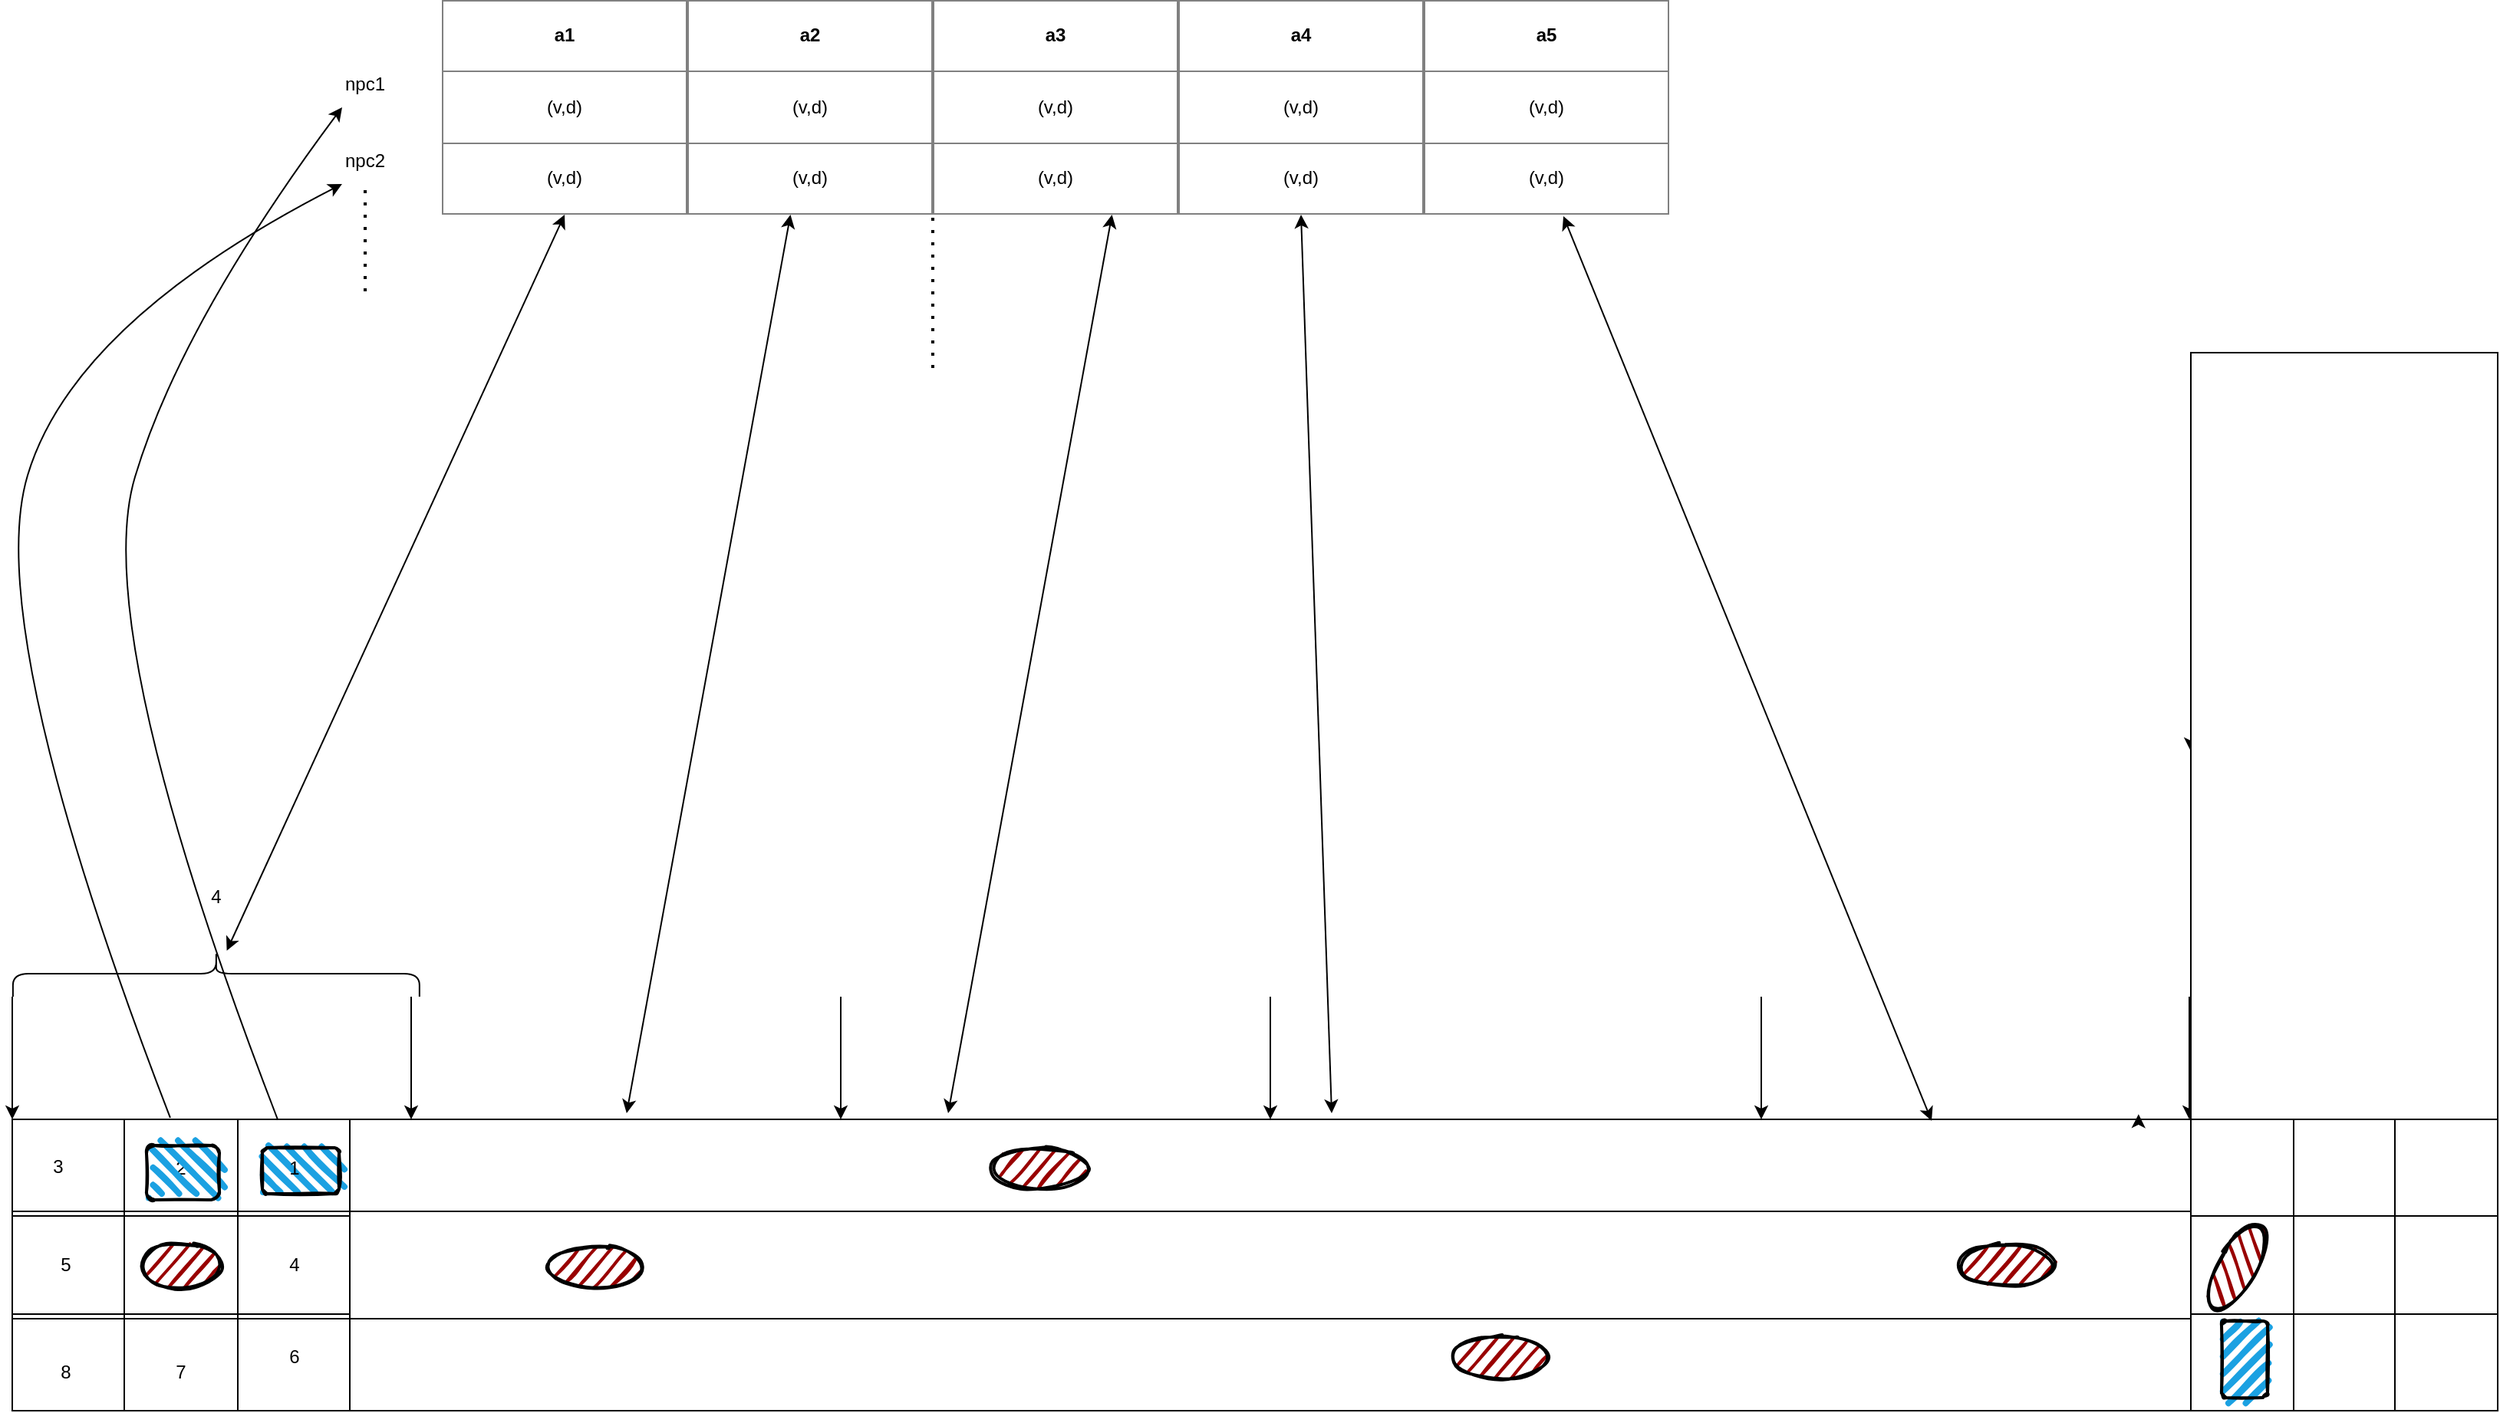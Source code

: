 <mxfile version="20.1.1" type="github">
  <diagram id="dOq2iKTdfz3kDRcgQmI2" name="Page-1">
    <mxGraphModel dx="2845" dy="1133" grid="1" gridSize="10" guides="1" tooltips="1" connect="1" arrows="1" fold="1" page="1" pageScale="1" pageWidth="850" pageHeight="1100" math="0" shadow="0">
      <root>
        <mxCell id="0" />
        <mxCell id="1" parent="0" />
        <mxCell id="9LAQy8hBT_E5rGK8-dmj-1" value="" style="rounded=0;whiteSpace=wrap;html=1;" vertex="1" parent="1">
          <mxGeometry x="-580" y="890" width="1420" height="190" as="geometry" />
        </mxCell>
        <mxCell id="9LAQy8hBT_E5rGK8-dmj-3" value="" style="endArrow=none;html=1;rounded=0;exitX=0;exitY=0.25;exitDx=0;exitDy=0;entryX=1;entryY=0.25;entryDx=0;entryDy=0;" edge="1" parent="1">
          <mxGeometry width="50" height="50" relative="1" as="geometry">
            <mxPoint x="-580" y="1020" as="sourcePoint" />
            <mxPoint x="850" y="1020" as="targetPoint" />
          </mxGeometry>
        </mxCell>
        <mxCell id="9LAQy8hBT_E5rGK8-dmj-6" value="" style="shape=table;html=1;whiteSpace=wrap;startSize=0;container=1;collapsible=0;childLayout=tableLayout;" vertex="1" parent="1">
          <mxGeometry x="-580" y="890" width="220" height="190" as="geometry" />
        </mxCell>
        <mxCell id="9LAQy8hBT_E5rGK8-dmj-7" value="" style="shape=tableRow;horizontal=0;startSize=0;swimlaneHead=0;swimlaneBody=0;top=0;left=0;bottom=0;right=0;collapsible=0;dropTarget=0;fillColor=none;points=[[0,0.5],[1,0.5]];portConstraint=eastwest;" vertex="1" parent="9LAQy8hBT_E5rGK8-dmj-6">
          <mxGeometry width="220" height="63" as="geometry" />
        </mxCell>
        <mxCell id="9LAQy8hBT_E5rGK8-dmj-8" value="" style="shape=partialRectangle;html=1;whiteSpace=wrap;connectable=0;fillColor=none;top=0;left=0;bottom=0;right=0;overflow=hidden;" vertex="1" parent="9LAQy8hBT_E5rGK8-dmj-7">
          <mxGeometry width="73" height="63" as="geometry">
            <mxRectangle width="73" height="63" as="alternateBounds" />
          </mxGeometry>
        </mxCell>
        <mxCell id="9LAQy8hBT_E5rGK8-dmj-9" value="2" style="shape=partialRectangle;html=1;whiteSpace=wrap;connectable=0;fillColor=none;top=0;left=0;bottom=0;right=0;overflow=hidden;" vertex="1" parent="9LAQy8hBT_E5rGK8-dmj-7">
          <mxGeometry x="73" width="74" height="63" as="geometry">
            <mxRectangle width="74" height="63" as="alternateBounds" />
          </mxGeometry>
        </mxCell>
        <mxCell id="9LAQy8hBT_E5rGK8-dmj-10" value="" style="shape=partialRectangle;html=1;whiteSpace=wrap;connectable=0;fillColor=none;top=0;left=0;bottom=0;right=0;overflow=hidden;" vertex="1" parent="9LAQy8hBT_E5rGK8-dmj-7">
          <mxGeometry x="147" width="73" height="63" as="geometry">
            <mxRectangle width="73" height="63" as="alternateBounds" />
          </mxGeometry>
        </mxCell>
        <mxCell id="9LAQy8hBT_E5rGK8-dmj-11" value="" style="shape=tableRow;horizontal=0;startSize=0;swimlaneHead=0;swimlaneBody=0;top=0;left=0;bottom=0;right=0;collapsible=0;dropTarget=0;fillColor=none;points=[[0,0.5],[1,0.5]];portConstraint=eastwest;" vertex="1" parent="9LAQy8hBT_E5rGK8-dmj-6">
          <mxGeometry y="63" width="220" height="64" as="geometry" />
        </mxCell>
        <mxCell id="9LAQy8hBT_E5rGK8-dmj-12" value="" style="shape=partialRectangle;html=1;whiteSpace=wrap;connectable=0;fillColor=none;top=0;left=0;bottom=0;right=0;overflow=hidden;" vertex="1" parent="9LAQy8hBT_E5rGK8-dmj-11">
          <mxGeometry width="73" height="64" as="geometry">
            <mxRectangle width="73" height="64" as="alternateBounds" />
          </mxGeometry>
        </mxCell>
        <mxCell id="9LAQy8hBT_E5rGK8-dmj-13" value="" style="shape=partialRectangle;html=1;whiteSpace=wrap;connectable=0;fillColor=none;top=0;left=0;bottom=0;right=0;overflow=hidden;" vertex="1" parent="9LAQy8hBT_E5rGK8-dmj-11">
          <mxGeometry x="73" width="74" height="64" as="geometry">
            <mxRectangle width="74" height="64" as="alternateBounds" />
          </mxGeometry>
        </mxCell>
        <mxCell id="9LAQy8hBT_E5rGK8-dmj-14" value="" style="shape=partialRectangle;html=1;whiteSpace=wrap;connectable=0;fillColor=none;top=0;left=0;bottom=0;right=0;overflow=hidden;" vertex="1" parent="9LAQy8hBT_E5rGK8-dmj-11">
          <mxGeometry x="147" width="73" height="64" as="geometry">
            <mxRectangle width="73" height="64" as="alternateBounds" />
          </mxGeometry>
        </mxCell>
        <mxCell id="9LAQy8hBT_E5rGK8-dmj-15" value="" style="shape=tableRow;horizontal=0;startSize=0;swimlaneHead=0;swimlaneBody=0;top=0;left=0;bottom=0;right=0;collapsible=0;dropTarget=0;fillColor=none;points=[[0,0.5],[1,0.5]];portConstraint=eastwest;" vertex="1" parent="9LAQy8hBT_E5rGK8-dmj-6">
          <mxGeometry y="127" width="220" height="63" as="geometry" />
        </mxCell>
        <mxCell id="9LAQy8hBT_E5rGK8-dmj-16" value="" style="shape=partialRectangle;html=1;whiteSpace=wrap;connectable=0;fillColor=none;top=0;left=0;bottom=0;right=0;overflow=hidden;" vertex="1" parent="9LAQy8hBT_E5rGK8-dmj-15">
          <mxGeometry width="73" height="63" as="geometry">
            <mxRectangle width="73" height="63" as="alternateBounds" />
          </mxGeometry>
        </mxCell>
        <mxCell id="9LAQy8hBT_E5rGK8-dmj-17" value="" style="shape=partialRectangle;html=1;whiteSpace=wrap;connectable=0;fillColor=none;top=0;left=0;bottom=0;right=0;overflow=hidden;" vertex="1" parent="9LAQy8hBT_E5rGK8-dmj-15">
          <mxGeometry x="73" width="74" height="63" as="geometry">
            <mxRectangle width="74" height="63" as="alternateBounds" />
          </mxGeometry>
        </mxCell>
        <mxCell id="9LAQy8hBT_E5rGK8-dmj-18" value="" style="shape=partialRectangle;html=1;whiteSpace=wrap;connectable=0;fillColor=none;top=0;left=0;bottom=0;right=0;overflow=hidden;pointerEvents=1;" vertex="1" parent="9LAQy8hBT_E5rGK8-dmj-15">
          <mxGeometry x="147" width="73" height="63" as="geometry">
            <mxRectangle width="73" height="63" as="alternateBounds" />
          </mxGeometry>
        </mxCell>
        <mxCell id="9LAQy8hBT_E5rGK8-dmj-19" style="edgeStyle=orthogonalEdgeStyle;rounded=0;orthogonalLoop=1;jettySize=auto;html=1;exitX=1;exitY=0;exitDx=0;exitDy=0;entryX=0.976;entryY=-0.018;entryDx=0;entryDy=0;entryPerimeter=0;" edge="1" parent="1" source="9LAQy8hBT_E5rGK8-dmj-1" target="9LAQy8hBT_E5rGK8-dmj-1">
          <mxGeometry relative="1" as="geometry" />
        </mxCell>
        <mxCell id="9LAQy8hBT_E5rGK8-dmj-20" value="" style="endArrow=none;html=1;rounded=0;exitX=0;exitY=0.25;exitDx=0;exitDy=0;entryX=1;entryY=0.25;entryDx=0;entryDy=0;" edge="1" parent="1">
          <mxGeometry width="50" height="50" relative="1" as="geometry">
            <mxPoint x="-580" y="1020" as="sourcePoint" />
            <mxPoint x="850" y="1020" as="targetPoint" />
          </mxGeometry>
        </mxCell>
        <mxCell id="9LAQy8hBT_E5rGK8-dmj-21" value="" style="endArrow=none;html=1;rounded=0;exitX=0;exitY=0.25;exitDx=0;exitDy=0;entryX=1;entryY=0.25;entryDx=0;entryDy=0;" edge="1" parent="1">
          <mxGeometry width="50" height="50" relative="1" as="geometry">
            <mxPoint x="-580" y="950" as="sourcePoint" />
            <mxPoint x="850" y="950" as="targetPoint" />
          </mxGeometry>
        </mxCell>
        <mxCell id="9LAQy8hBT_E5rGK8-dmj-22" value="" style="ellipse;whiteSpace=wrap;html=1;strokeWidth=2;fillWeight=2;hachureGap=8;fillColor=#990000;fillStyle=dots;sketch=1;" vertex="1" parent="1">
          <mxGeometry x="-495" y="970" width="50" height="30" as="geometry" />
        </mxCell>
        <mxCell id="9LAQy8hBT_E5rGK8-dmj-23" value="" style="rounded=1;whiteSpace=wrap;html=1;strokeWidth=2;fillWeight=4;hachureGap=8;hachureAngle=45;fillColor=#1ba1e2;sketch=1;arcSize=10;" vertex="1" parent="1">
          <mxGeometry x="-417" y="908.5" width="50" height="30" as="geometry" />
        </mxCell>
        <mxCell id="9LAQy8hBT_E5rGK8-dmj-24" value="1" style="text;html=1;strokeColor=none;fillColor=none;align=center;verticalAlign=middle;whiteSpace=wrap;rounded=0;" vertex="1" parent="1">
          <mxGeometry x="-426" y="907" width="60" height="30" as="geometry" />
        </mxCell>
        <mxCell id="9LAQy8hBT_E5rGK8-dmj-25" value="3" style="text;html=1;strokeColor=none;fillColor=none;align=center;verticalAlign=middle;whiteSpace=wrap;rounded=0;" vertex="1" parent="1">
          <mxGeometry x="-580" y="905.5" width="60" height="30" as="geometry" />
        </mxCell>
        <mxCell id="9LAQy8hBT_E5rGK8-dmj-26" value="4" style="text;html=1;strokeColor=none;fillColor=none;align=center;verticalAlign=middle;whiteSpace=wrap;rounded=0;" vertex="1" parent="1">
          <mxGeometry x="-426" y="970" width="60" height="30" as="geometry" />
        </mxCell>
        <mxCell id="9LAQy8hBT_E5rGK8-dmj-27" value="6" style="text;html=1;strokeColor=none;fillColor=none;align=center;verticalAlign=middle;whiteSpace=wrap;rounded=0;" vertex="1" parent="1">
          <mxGeometry x="-426" y="1030" width="60" height="30" as="geometry" />
        </mxCell>
        <mxCell id="9LAQy8hBT_E5rGK8-dmj-28" value="5" style="text;html=1;strokeColor=none;fillColor=none;align=center;verticalAlign=middle;whiteSpace=wrap;rounded=0;" vertex="1" parent="1">
          <mxGeometry x="-575" y="970" width="60" height="30" as="geometry" />
        </mxCell>
        <mxCell id="9LAQy8hBT_E5rGK8-dmj-29" value="7" style="text;html=1;strokeColor=none;fillColor=none;align=center;verticalAlign=middle;whiteSpace=wrap;rounded=0;" vertex="1" parent="1">
          <mxGeometry x="-500" y="1040" width="60" height="30" as="geometry" />
        </mxCell>
        <mxCell id="9LAQy8hBT_E5rGK8-dmj-30" value="8" style="text;html=1;strokeColor=none;fillColor=none;align=center;verticalAlign=middle;whiteSpace=wrap;rounded=0;" vertex="1" parent="1">
          <mxGeometry x="-575" y="1040" width="60" height="30" as="geometry" />
        </mxCell>
        <mxCell id="9LAQy8hBT_E5rGK8-dmj-31" value="" style="endArrow=classic;html=1;rounded=0;" edge="1" parent="1">
          <mxGeometry width="50" height="50" relative="1" as="geometry">
            <mxPoint x="-580" y="810" as="sourcePoint" />
            <mxPoint x="-580" y="890" as="targetPoint" />
          </mxGeometry>
        </mxCell>
        <mxCell id="9LAQy8hBT_E5rGK8-dmj-32" value="" style="endArrow=classic;html=1;rounded=0;" edge="1" parent="1">
          <mxGeometry width="50" height="50" relative="1" as="geometry">
            <mxPoint x="-320" y="810" as="sourcePoint" />
            <mxPoint x="-320" y="890" as="targetPoint" />
          </mxGeometry>
        </mxCell>
        <mxCell id="9LAQy8hBT_E5rGK8-dmj-33" value="" style="endArrow=classic;html=1;rounded=0;" edge="1" parent="1">
          <mxGeometry width="50" height="50" relative="1" as="geometry">
            <mxPoint x="-40" y="810" as="sourcePoint" />
            <mxPoint x="-40" y="890" as="targetPoint" />
          </mxGeometry>
        </mxCell>
        <mxCell id="9LAQy8hBT_E5rGK8-dmj-34" value="" style="endArrow=classic;html=1;rounded=0;" edge="1" parent="1">
          <mxGeometry width="50" height="50" relative="1" as="geometry">
            <mxPoint x="560" y="810" as="sourcePoint" />
            <mxPoint x="560" y="890" as="targetPoint" />
          </mxGeometry>
        </mxCell>
        <mxCell id="9LAQy8hBT_E5rGK8-dmj-35" value="" style="endArrow=classic;html=1;rounded=0;" edge="1" parent="1">
          <mxGeometry width="50" height="50" relative="1" as="geometry">
            <mxPoint x="839" y="810" as="sourcePoint" />
            <mxPoint x="839" y="890" as="targetPoint" />
          </mxGeometry>
        </mxCell>
        <mxCell id="9LAQy8hBT_E5rGK8-dmj-36" value="" style="endArrow=classic;html=1;rounded=0;" edge="1" parent="1">
          <mxGeometry width="50" height="50" relative="1" as="geometry">
            <mxPoint x="840" y="570" as="sourcePoint" />
            <mxPoint x="840" y="650" as="targetPoint" />
          </mxGeometry>
        </mxCell>
        <mxCell id="9LAQy8hBT_E5rGK8-dmj-37" value="" style="endArrow=classic;html=1;rounded=0;" edge="1" parent="1">
          <mxGeometry width="50" height="50" relative="1" as="geometry">
            <mxPoint x="240" y="810" as="sourcePoint" />
            <mxPoint x="240" y="890" as="targetPoint" />
          </mxGeometry>
        </mxCell>
        <mxCell id="9LAQy8hBT_E5rGK8-dmj-38" value="" style="shape=curlyBracket;whiteSpace=wrap;html=1;rounded=1;flipH=1;rotation=-90;" vertex="1" parent="1">
          <mxGeometry x="-462.07" y="662.53" width="30" height="264.98" as="geometry" />
        </mxCell>
        <mxCell id="9LAQy8hBT_E5rGK8-dmj-39" value="4" style="text;html=1;strokeColor=none;fillColor=none;align=center;verticalAlign=middle;whiteSpace=wrap;rounded=0;" vertex="1" parent="1">
          <mxGeometry x="-477" y="730" width="60" height="30" as="geometry" />
        </mxCell>
        <mxCell id="9LAQy8hBT_E5rGK8-dmj-40" value="" style="ellipse;whiteSpace=wrap;html=1;strokeWidth=2;fillWeight=2;hachureGap=8;fillColor=#990000;fillStyle=dots;sketch=1;" vertex="1" parent="1">
          <mxGeometry x="-230" y="973" width="60" height="27" as="geometry" />
        </mxCell>
        <mxCell id="9LAQy8hBT_E5rGK8-dmj-41" value="" style="ellipse;whiteSpace=wrap;html=1;strokeWidth=2;fillWeight=2;hachureGap=8;fillColor=#990000;fillStyle=dots;sketch=1;" vertex="1" parent="1">
          <mxGeometry x="60" y="908.5" width="60" height="27" as="geometry" />
        </mxCell>
        <mxCell id="9LAQy8hBT_E5rGK8-dmj-42" value="" style="ellipse;whiteSpace=wrap;html=1;strokeWidth=2;fillWeight=2;hachureGap=8;fillColor=#990000;fillStyle=dots;sketch=1;" vertex="1" parent="1">
          <mxGeometry x="360" y="1031.5" width="60" height="27" as="geometry" />
        </mxCell>
        <mxCell id="9LAQy8hBT_E5rGK8-dmj-43" value="" style="ellipse;whiteSpace=wrap;html=1;strokeWidth=2;fillWeight=2;hachureGap=8;fillColor=#990000;fillStyle=dots;sketch=1;" vertex="1" parent="1">
          <mxGeometry x="690" y="971.5" width="60" height="27" as="geometry" />
        </mxCell>
        <mxCell id="9LAQy8hBT_E5rGK8-dmj-44" value="" style="shape=table;html=1;whiteSpace=wrap;startSize=0;container=1;collapsible=0;childLayout=tableLayout;" vertex="1" parent="1">
          <mxGeometry x="840" y="890" width="200" height="190" as="geometry" />
        </mxCell>
        <mxCell id="9LAQy8hBT_E5rGK8-dmj-45" value="" style="shape=tableRow;horizontal=0;startSize=0;swimlaneHead=0;swimlaneBody=0;top=0;left=0;bottom=0;right=0;collapsible=0;dropTarget=0;fillColor=none;points=[[0,0.5],[1,0.5]];portConstraint=eastwest;" vertex="1" parent="9LAQy8hBT_E5rGK8-dmj-44">
          <mxGeometry width="200" height="63" as="geometry" />
        </mxCell>
        <mxCell id="9LAQy8hBT_E5rGK8-dmj-46" value="" style="shape=partialRectangle;html=1;whiteSpace=wrap;connectable=0;fillColor=none;top=0;left=0;bottom=0;right=0;overflow=hidden;" vertex="1" parent="9LAQy8hBT_E5rGK8-dmj-45">
          <mxGeometry width="67" height="63" as="geometry">
            <mxRectangle width="67" height="63" as="alternateBounds" />
          </mxGeometry>
        </mxCell>
        <mxCell id="9LAQy8hBT_E5rGK8-dmj-47" value="" style="shape=partialRectangle;html=1;whiteSpace=wrap;connectable=0;fillColor=none;top=0;left=0;bottom=0;right=0;overflow=hidden;" vertex="1" parent="9LAQy8hBT_E5rGK8-dmj-45">
          <mxGeometry x="67" width="66" height="63" as="geometry">
            <mxRectangle width="66" height="63" as="alternateBounds" />
          </mxGeometry>
        </mxCell>
        <mxCell id="9LAQy8hBT_E5rGK8-dmj-48" value="" style="shape=partialRectangle;html=1;whiteSpace=wrap;connectable=0;fillColor=none;top=0;left=0;bottom=0;right=0;overflow=hidden;" vertex="1" parent="9LAQy8hBT_E5rGK8-dmj-45">
          <mxGeometry x="133" width="67" height="63" as="geometry">
            <mxRectangle width="67" height="63" as="alternateBounds" />
          </mxGeometry>
        </mxCell>
        <mxCell id="9LAQy8hBT_E5rGK8-dmj-49" value="" style="shape=tableRow;horizontal=0;startSize=0;swimlaneHead=0;swimlaneBody=0;top=0;left=0;bottom=0;right=0;collapsible=0;dropTarget=0;fillColor=none;points=[[0,0.5],[1,0.5]];portConstraint=eastwest;" vertex="1" parent="9LAQy8hBT_E5rGK8-dmj-44">
          <mxGeometry y="63" width="200" height="64" as="geometry" />
        </mxCell>
        <mxCell id="9LAQy8hBT_E5rGK8-dmj-50" value="" style="shape=partialRectangle;html=1;whiteSpace=wrap;connectable=0;fillColor=none;top=0;left=0;bottom=0;right=0;overflow=hidden;" vertex="1" parent="9LAQy8hBT_E5rGK8-dmj-49">
          <mxGeometry width="67" height="64" as="geometry">
            <mxRectangle width="67" height="64" as="alternateBounds" />
          </mxGeometry>
        </mxCell>
        <mxCell id="9LAQy8hBT_E5rGK8-dmj-51" value="" style="shape=partialRectangle;html=1;whiteSpace=wrap;connectable=0;fillColor=none;top=0;left=0;bottom=0;right=0;overflow=hidden;" vertex="1" parent="9LAQy8hBT_E5rGK8-dmj-49">
          <mxGeometry x="67" width="66" height="64" as="geometry">
            <mxRectangle width="66" height="64" as="alternateBounds" />
          </mxGeometry>
        </mxCell>
        <mxCell id="9LAQy8hBT_E5rGK8-dmj-52" value="" style="shape=partialRectangle;html=1;whiteSpace=wrap;connectable=0;fillColor=none;top=0;left=0;bottom=0;right=0;overflow=hidden;" vertex="1" parent="9LAQy8hBT_E5rGK8-dmj-49">
          <mxGeometry x="133" width="67" height="64" as="geometry">
            <mxRectangle width="67" height="64" as="alternateBounds" />
          </mxGeometry>
        </mxCell>
        <mxCell id="9LAQy8hBT_E5rGK8-dmj-53" value="" style="shape=tableRow;horizontal=0;startSize=0;swimlaneHead=0;swimlaneBody=0;top=0;left=0;bottom=0;right=0;collapsible=0;dropTarget=0;fillColor=none;points=[[0,0.5],[1,0.5]];portConstraint=eastwest;" vertex="1" parent="9LAQy8hBT_E5rGK8-dmj-44">
          <mxGeometry y="127" width="200" height="63" as="geometry" />
        </mxCell>
        <mxCell id="9LAQy8hBT_E5rGK8-dmj-54" value="" style="shape=partialRectangle;html=1;whiteSpace=wrap;connectable=0;fillColor=none;top=0;left=0;bottom=0;right=0;overflow=hidden;" vertex="1" parent="9LAQy8hBT_E5rGK8-dmj-53">
          <mxGeometry width="67" height="63" as="geometry">
            <mxRectangle width="67" height="63" as="alternateBounds" />
          </mxGeometry>
        </mxCell>
        <mxCell id="9LAQy8hBT_E5rGK8-dmj-55" value="" style="shape=partialRectangle;html=1;whiteSpace=wrap;connectable=0;fillColor=none;top=0;left=0;bottom=0;right=0;overflow=hidden;" vertex="1" parent="9LAQy8hBT_E5rGK8-dmj-53">
          <mxGeometry x="67" width="66" height="63" as="geometry">
            <mxRectangle width="66" height="63" as="alternateBounds" />
          </mxGeometry>
        </mxCell>
        <mxCell id="9LAQy8hBT_E5rGK8-dmj-56" value="" style="shape=partialRectangle;html=1;whiteSpace=wrap;connectable=0;fillColor=none;top=0;left=0;bottom=0;right=0;overflow=hidden;pointerEvents=1;" vertex="1" parent="9LAQy8hBT_E5rGK8-dmj-53">
          <mxGeometry x="133" width="67" height="63" as="geometry">
            <mxRectangle width="67" height="63" as="alternateBounds" />
          </mxGeometry>
        </mxCell>
        <mxCell id="9LAQy8hBT_E5rGK8-dmj-57" value="" style="rounded=0;whiteSpace=wrap;html=1;rotation=90;" vertex="1" parent="1">
          <mxGeometry x="690" y="540" width="500" height="200" as="geometry" />
        </mxCell>
        <mxCell id="9LAQy8hBT_E5rGK8-dmj-59" value="" style="ellipse;whiteSpace=wrap;html=1;strokeWidth=2;fillWeight=2;hachureGap=8;fillColor=#990000;fillStyle=dots;sketch=1;rotation=-60;" vertex="1" parent="1">
          <mxGeometry x="840" y="973" width="60" height="27" as="geometry" />
        </mxCell>
        <mxCell id="9LAQy8hBT_E5rGK8-dmj-60" value="" style="rounded=1;whiteSpace=wrap;html=1;strokeWidth=2;fillWeight=4;hachureGap=8;hachureAngle=45;fillColor=#1ba1e2;sketch=1;arcSize=10;rotation=90;" vertex="1" parent="1">
          <mxGeometry x="850" y="1031.5" width="50" height="30" as="geometry" />
        </mxCell>
        <mxCell id="9LAQy8hBT_E5rGK8-dmj-177" value="&lt;table border=&quot;1&quot; width=&quot;100%&quot; height=&quot;100%&quot; cellpadding=&quot;4&quot; style=&quot;width:100%;height:100%;border-collapse:collapse;&quot;&gt;&lt;tbody&gt;&lt;tr&gt;&lt;th align=&quot;center&quot;&gt;a1&lt;/th&gt;&lt;/tr&gt;&lt;tr&gt;&lt;td align=&quot;center&quot;&gt;(v,d)&lt;/td&gt;&lt;/tr&gt;&lt;tr&gt;&lt;td align=&quot;center&quot;&gt;(v,d)&lt;br&gt;&lt;/td&gt;&lt;/tr&gt;&lt;/tbody&gt;&lt;/table&gt;" style="text;html=1;strokeColor=none;fillColor=none;overflow=fill;" vertex="1" parent="1">
          <mxGeometry x="-300" y="160" width="160" height="140" as="geometry" />
        </mxCell>
        <mxCell id="9LAQy8hBT_E5rGK8-dmj-178" value="&lt;table border=&quot;1&quot; width=&quot;100%&quot; height=&quot;100%&quot; cellpadding=&quot;4&quot; style=&quot;width:100%;height:100%;border-collapse:collapse;&quot;&gt;&lt;tbody&gt;&lt;tr&gt;&lt;th align=&quot;center&quot;&gt;a2&lt;/th&gt;&lt;/tr&gt;&lt;tr&gt;&lt;td align=&quot;center&quot;&gt;(v,d)&lt;br&gt;&lt;/td&gt;&lt;/tr&gt;&lt;tr&gt;&lt;td align=&quot;center&quot;&gt;(v,d)&lt;br&gt;&lt;/td&gt;&lt;/tr&gt;&lt;/tbody&gt;&lt;/table&gt;" style="text;html=1;strokeColor=none;fillColor=none;overflow=fill;" vertex="1" parent="1">
          <mxGeometry x="-140" y="160" width="160" height="140" as="geometry" />
        </mxCell>
        <mxCell id="9LAQy8hBT_E5rGK8-dmj-179" value="&lt;table border=&quot;1&quot; width=&quot;100%&quot; height=&quot;100%&quot; cellpadding=&quot;4&quot; style=&quot;width:100%;height:100%;border-collapse:collapse;&quot;&gt;&lt;tbody&gt;&lt;tr&gt;&lt;th align=&quot;center&quot;&gt;a3&lt;/th&gt;&lt;/tr&gt;&lt;tr&gt;&lt;td align=&quot;center&quot;&gt;(v,d)&lt;br&gt;&lt;/td&gt;&lt;/tr&gt;&lt;tr&gt;&lt;td align=&quot;center&quot;&gt;(v,d)&lt;br&gt;&lt;/td&gt;&lt;/tr&gt;&lt;/tbody&gt;&lt;/table&gt;" style="text;html=1;strokeColor=none;fillColor=none;overflow=fill;" vertex="1" parent="1">
          <mxGeometry x="20" y="160" width="160" height="140" as="geometry" />
        </mxCell>
        <mxCell id="9LAQy8hBT_E5rGK8-dmj-180" value="&lt;table border=&quot;1&quot; width=&quot;100%&quot; height=&quot;100%&quot; cellpadding=&quot;4&quot; style=&quot;width:100%;height:100%;border-collapse:collapse;&quot;&gt;&lt;tbody&gt;&lt;tr&gt;&lt;th align=&quot;center&quot;&gt;a4&lt;/th&gt;&lt;/tr&gt;&lt;tr&gt;&lt;td align=&quot;center&quot;&gt;(v,d)&lt;br&gt;&lt;/td&gt;&lt;/tr&gt;&lt;tr&gt;&lt;td align=&quot;center&quot;&gt;(v,d)&lt;br&gt;&lt;/td&gt;&lt;/tr&gt;&lt;/tbody&gt;&lt;/table&gt;" style="text;html=1;strokeColor=none;fillColor=none;overflow=fill;" vertex="1" parent="1">
          <mxGeometry x="180" y="160" width="160" height="140" as="geometry" />
        </mxCell>
        <mxCell id="9LAQy8hBT_E5rGK8-dmj-181" value="&lt;table border=&quot;1&quot; width=&quot;100%&quot; height=&quot;100%&quot; cellpadding=&quot;4&quot; style=&quot;width:100%;height:100%;border-collapse:collapse;&quot;&gt;&lt;tbody&gt;&lt;tr&gt;&lt;th align=&quot;center&quot;&gt;a5&lt;/th&gt;&lt;/tr&gt;&lt;tr&gt;&lt;td align=&quot;center&quot;&gt;(v,d)&lt;br&gt;&lt;/td&gt;&lt;/tr&gt;&lt;tr&gt;&lt;td align=&quot;center&quot;&gt;(v,d)&lt;br&gt;&lt;/td&gt;&lt;/tr&gt;&lt;/tbody&gt;&lt;/table&gt;" style="text;html=1;strokeColor=none;fillColor=none;overflow=fill;" vertex="1" parent="1">
          <mxGeometry x="340" y="160" width="160" height="140" as="geometry" />
        </mxCell>
        <mxCell id="9LAQy8hBT_E5rGK8-dmj-185" value="" style="endArrow=none;dashed=1;html=1;dashPattern=1 3;strokeWidth=2;rounded=0;" edge="1" parent="1">
          <mxGeometry width="50" height="50" relative="1" as="geometry">
            <mxPoint x="20" y="400" as="sourcePoint" />
            <mxPoint x="20" y="300" as="targetPoint" />
          </mxGeometry>
        </mxCell>
        <mxCell id="9LAQy8hBT_E5rGK8-dmj-186" value="npc1" style="text;html=1;strokeColor=none;fillColor=none;align=center;verticalAlign=middle;whiteSpace=wrap;rounded=0;" vertex="1" parent="1">
          <mxGeometry x="-380" y="200" width="60" height="30" as="geometry" />
        </mxCell>
        <mxCell id="9LAQy8hBT_E5rGK8-dmj-187" value="npc2" style="text;html=1;strokeColor=none;fillColor=none;align=center;verticalAlign=middle;whiteSpace=wrap;rounded=0;" vertex="1" parent="1">
          <mxGeometry x="-380" y="250" width="60" height="30" as="geometry" />
        </mxCell>
        <mxCell id="9LAQy8hBT_E5rGK8-dmj-188" value="" style="endArrow=none;dashed=1;html=1;dashPattern=1 3;strokeWidth=2;rounded=0;entryX=0.5;entryY=1;entryDx=0;entryDy=0;" edge="1" parent="1" target="9LAQy8hBT_E5rGK8-dmj-187">
          <mxGeometry width="50" height="50" relative="1" as="geometry">
            <mxPoint x="-350" y="350" as="sourcePoint" />
            <mxPoint x="-310" y="310" as="targetPoint" />
          </mxGeometry>
        </mxCell>
        <mxCell id="9LAQy8hBT_E5rGK8-dmj-189" value="" style="endArrow=classic;startArrow=classic;html=1;rounded=0;exitX=0.282;exitY=-0.021;exitDx=0;exitDy=0;exitPerimeter=0;" edge="1" parent="1" source="9LAQy8hBT_E5rGK8-dmj-1" target="9LAQy8hBT_E5rGK8-dmj-178">
          <mxGeometry width="50" height="50" relative="1" as="geometry">
            <mxPoint x="-120" y="460" as="sourcePoint" />
            <mxPoint x="-70" y="410" as="targetPoint" />
          </mxGeometry>
        </mxCell>
        <mxCell id="9LAQy8hBT_E5rGK8-dmj-191" value="" style="endArrow=classic;startArrow=classic;html=1;rounded=0;entryX=0.5;entryY=1;entryDx=0;entryDy=0;" edge="1" parent="1" source="9LAQy8hBT_E5rGK8-dmj-38" target="9LAQy8hBT_E5rGK8-dmj-177">
          <mxGeometry width="50" height="50" relative="1" as="geometry">
            <mxPoint x="-260" y="380" as="sourcePoint" />
            <mxPoint x="-210" y="330" as="targetPoint" />
          </mxGeometry>
        </mxCell>
        <mxCell id="9LAQy8hBT_E5rGK8-dmj-192" value="" style="endArrow=classic;startArrow=classic;html=1;rounded=0;exitX=0.282;exitY=-0.021;exitDx=0;exitDy=0;exitPerimeter=0;" edge="1" parent="1">
          <mxGeometry width="50" height="50" relative="1" as="geometry">
            <mxPoint x="30.0" y="886.01" as="sourcePoint" />
            <mxPoint x="136.802" y="300" as="targetPoint" />
          </mxGeometry>
        </mxCell>
        <mxCell id="9LAQy8hBT_E5rGK8-dmj-193" value="" style="endArrow=classic;startArrow=classic;html=1;rounded=0;exitX=0.282;exitY=-0.021;exitDx=0;exitDy=0;exitPerimeter=0;entryX=0.5;entryY=1;entryDx=0;entryDy=0;" edge="1" parent="1" target="9LAQy8hBT_E5rGK8-dmj-180">
          <mxGeometry width="50" height="50" relative="1" as="geometry">
            <mxPoint x="280.0" y="886.01" as="sourcePoint" />
            <mxPoint x="386.802" y="300" as="targetPoint" />
          </mxGeometry>
        </mxCell>
        <mxCell id="9LAQy8hBT_E5rGK8-dmj-196" value="" style="endArrow=classic;startArrow=classic;html=1;rounded=0;exitX=0.881;exitY=0.005;exitDx=0;exitDy=0;exitPerimeter=0;entryX=0.569;entryY=1.007;entryDx=0;entryDy=0;entryPerimeter=0;" edge="1" parent="1" source="9LAQy8hBT_E5rGK8-dmj-1" target="9LAQy8hBT_E5rGK8-dmj-181">
          <mxGeometry width="50" height="50" relative="1" as="geometry">
            <mxPoint x="600" y="907" as="sourcePoint" />
            <mxPoint x="580" y="320.99" as="targetPoint" />
          </mxGeometry>
        </mxCell>
        <mxCell id="9LAQy8hBT_E5rGK8-dmj-197" style="edgeStyle=orthogonalEdgeStyle;rounded=0;orthogonalLoop=1;jettySize=auto;html=1;exitX=0.5;exitY=1;exitDx=0;exitDy=0;" edge="1" parent="1" source="9LAQy8hBT_E5rGK8-dmj-24" target="9LAQy8hBT_E5rGK8-dmj-24">
          <mxGeometry relative="1" as="geometry" />
        </mxCell>
        <mxCell id="9LAQy8hBT_E5rGK8-dmj-198" value="" style="rounded=1;whiteSpace=wrap;html=1;strokeWidth=2;fillWeight=4;hachureGap=8;hachureAngle=45;fillColor=#1ba1e2;sketch=1;" vertex="1" parent="1">
          <mxGeometry x="-492.5" y="907" width="47.5" height="35.5" as="geometry" />
        </mxCell>
        <mxCell id="9LAQy8hBT_E5rGK8-dmj-199" value="" style="curved=1;endArrow=classic;html=1;rounded=0;exitX=0.468;exitY=-0.016;exitDx=0;exitDy=0;exitPerimeter=0;entryX=0.25;entryY=1;entryDx=0;entryDy=0;" edge="1" parent="1" source="9LAQy8hBT_E5rGK8-dmj-7" target="9LAQy8hBT_E5rGK8-dmj-187">
          <mxGeometry width="50" height="50" relative="1" as="geometry">
            <mxPoint x="-540" y="590" as="sourcePoint" />
            <mxPoint x="-490" y="540" as="targetPoint" />
            <Array as="points">
              <mxPoint x="-600" y="570" />
              <mxPoint x="-540" y="370" />
            </Array>
          </mxGeometry>
        </mxCell>
        <mxCell id="9LAQy8hBT_E5rGK8-dmj-200" value="" style="curved=1;endArrow=classic;html=1;rounded=0;exitX=0.468;exitY=-0.016;exitDx=0;exitDy=0;exitPerimeter=0;entryX=0.25;entryY=1;entryDx=0;entryDy=0;" edge="1" parent="1" target="9LAQy8hBT_E5rGK8-dmj-186">
          <mxGeometry width="50" height="50" relative="1" as="geometry">
            <mxPoint x="-407.04" y="890.002" as="sourcePoint" />
            <mxPoint x="-295" y="281.01" as="targetPoint" />
            <Array as="points">
              <mxPoint x="-530" y="571.01" />
              <mxPoint x="-470" y="371.01" />
            </Array>
          </mxGeometry>
        </mxCell>
      </root>
    </mxGraphModel>
  </diagram>
</mxfile>
